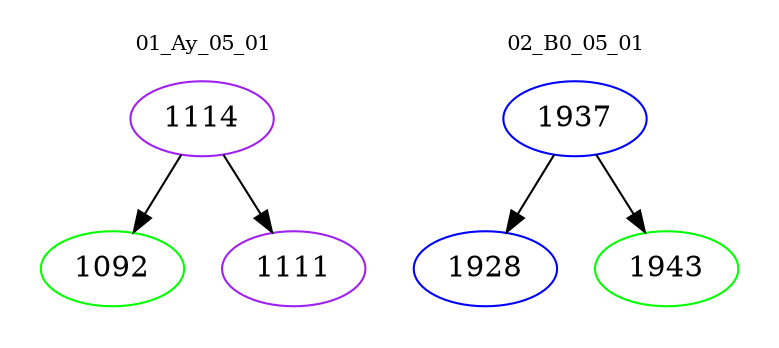 digraph{
subgraph cluster_0 {
color = white
label = "01_Ay_05_01";
fontsize=10;
T0_1114 [label="1114", color="purple"]
T0_1114 -> T0_1092 [color="black"]
T0_1092 [label="1092", color="green"]
T0_1114 -> T0_1111 [color="black"]
T0_1111 [label="1111", color="purple"]
}
subgraph cluster_1 {
color = white
label = "02_B0_05_01";
fontsize=10;
T1_1937 [label="1937", color="blue"]
T1_1937 -> T1_1928 [color="black"]
T1_1928 [label="1928", color="blue"]
T1_1937 -> T1_1943 [color="black"]
T1_1943 [label="1943", color="green"]
}
}
